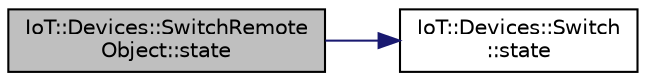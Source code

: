 digraph "IoT::Devices::SwitchRemoteObject::state"
{
 // LATEX_PDF_SIZE
  edge [fontname="Helvetica",fontsize="10",labelfontname="Helvetica",labelfontsize="10"];
  node [fontname="Helvetica",fontsize="10",shape=record];
  rankdir="LR";
  Node1 [label="IoT::Devices::SwitchRemote\lObject::state",height=0.2,width=0.4,color="black", fillcolor="grey75", style="filled", fontcolor="black",tooltip="Sets the target state of the Switch."];
  Node1 -> Node2 [color="midnightblue",fontsize="10",style="solid"];
  Node2 [label="IoT::Devices::Switch\l::state",height=0.2,width=0.4,color="black", fillcolor="white", style="filled",URL="$classIoT_1_1Devices_1_1Switch.html#aa5f01ac56d076b10225af4f7f1c0cb87",tooltip="Destroys the Switch."];
}
